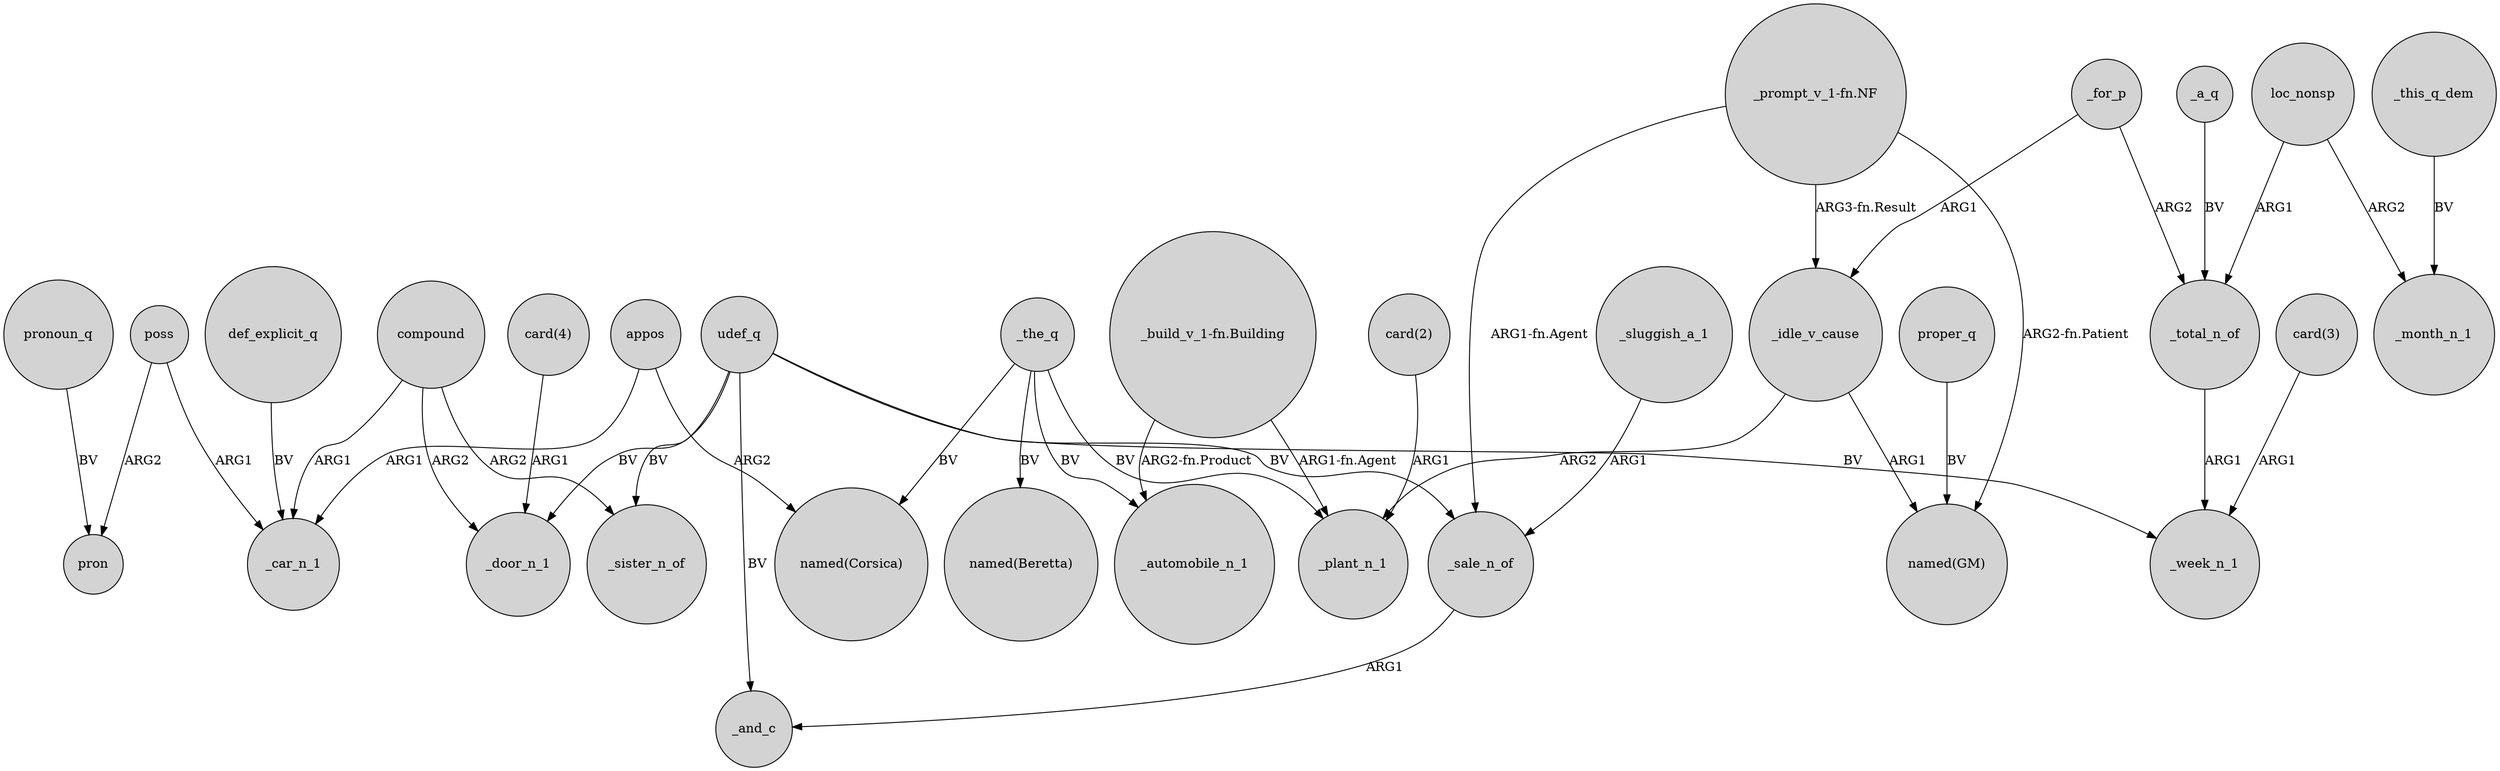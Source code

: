 digraph {
	node [shape=circle style=filled]
	udef_q -> _door_n_1 [label=BV]
	_the_q -> "named(Corsica)" [label=BV]
	poss -> pron [label=ARG2]
	poss -> _car_n_1 [label=ARG1]
	_the_q -> _plant_n_1 [label=BV]
	_this_q_dem -> _month_n_1 [label=BV]
	_sluggish_a_1 -> _sale_n_of [label=ARG1]
	appos -> "named(Corsica)" [label=ARG2]
	_for_p -> _idle_v_cause [label=ARG1]
	proper_q -> "named(GM)" [label=BV]
	def_explicit_q -> _car_n_1 [label=BV]
	"card(2)" -> _plant_n_1 [label=ARG1]
	"_prompt_v_1-fn.NF" -> "named(GM)" [label="ARG2-fn.Patient"]
	_the_q -> "named(Beretta)" [label=BV]
	pronoun_q -> pron [label=BV]
	compound -> _sister_n_of [label=ARG2]
	"_prompt_v_1-fn.NF" -> _idle_v_cause [label="ARG3-fn.Result"]
	"_build_v_1-fn.Building" -> _automobile_n_1 [label="ARG2-fn.Product"]
	_for_p -> _total_n_of [label=ARG2]
	udef_q -> _week_n_1 [label=BV]
	_idle_v_cause -> _plant_n_1 [label=ARG2]
	udef_q -> _sister_n_of [label=BV]
	"card(3)" -> _week_n_1 [label=ARG1]
	udef_q -> _sale_n_of [label=BV]
	_sale_n_of -> _and_c [label=ARG1]
	compound -> _door_n_1 [label=ARG2]
	compound -> _car_n_1 [label=ARG1]
	"_build_v_1-fn.Building" -> _plant_n_1 [label="ARG1-fn.Agent"]
	_a_q -> _total_n_of [label=BV]
	_the_q -> _automobile_n_1 [label=BV]
	"card(4)" -> _door_n_1 [label=ARG1]
	loc_nonsp -> _month_n_1 [label=ARG2]
	udef_q -> _and_c [label=BV]
	"_prompt_v_1-fn.NF" -> _sale_n_of [label="ARG1-fn.Agent"]
	loc_nonsp -> _total_n_of [label=ARG1]
	appos -> _car_n_1 [label=ARG1]
	_total_n_of -> _week_n_1 [label=ARG1]
	_idle_v_cause -> "named(GM)" [label=ARG1]
}
